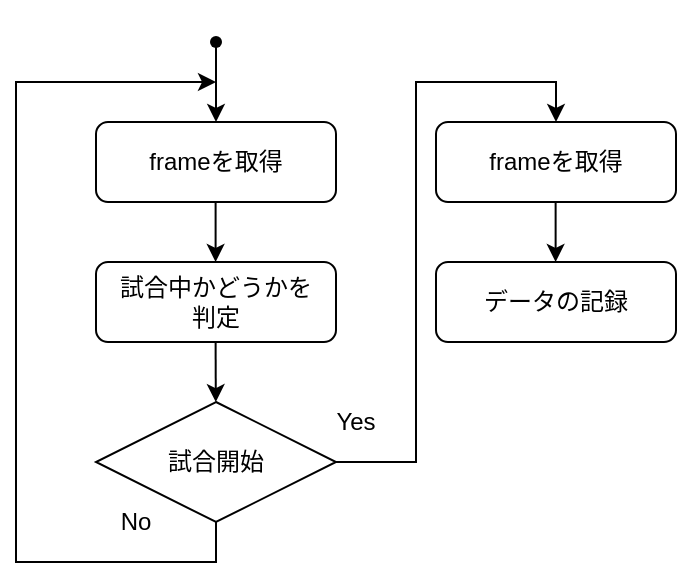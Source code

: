 <mxfile version="20.2.7" type="github">
  <diagram id="C5RBs43oDa-KdzZeNtuy" name="Page-1">
    <mxGraphModel dx="493" dy="275" grid="1" gridSize="10" guides="1" tooltips="1" connect="1" arrows="1" fold="1" page="1" pageScale="1" pageWidth="827" pageHeight="1169" math="0" shadow="0">
      <root>
        <mxCell id="WIyWlLk6GJQsqaUBKTNV-0" />
        <mxCell id="WIyWlLk6GJQsqaUBKTNV-1" parent="WIyWlLk6GJQsqaUBKTNV-0" />
        <mxCell id="WIyWlLk6GJQsqaUBKTNV-3" value="frameを取得" style="rounded=1;whiteSpace=wrap;html=1;fontSize=12;glass=0;strokeWidth=1;shadow=0;" parent="WIyWlLk6GJQsqaUBKTNV-1" vertex="1">
          <mxGeometry x="160" y="60" width="120" height="40" as="geometry" />
        </mxCell>
        <mxCell id="mQe9ZKZE4SzWUceseekS-0" value="" style="shape=waypoint;sketch=0;fillStyle=solid;size=6;pointerEvents=1;points=[];fillColor=none;resizable=0;rotatable=0;perimeter=centerPerimeter;snapToPoint=1;" vertex="1" parent="WIyWlLk6GJQsqaUBKTNV-1">
          <mxGeometry x="200" width="40" height="40" as="geometry" />
        </mxCell>
        <mxCell id="mQe9ZKZE4SzWUceseekS-2" value="" style="endArrow=classic;html=1;rounded=0;" edge="1" parent="WIyWlLk6GJQsqaUBKTNV-1">
          <mxGeometry width="50" height="50" relative="1" as="geometry">
            <mxPoint x="220" y="30" as="sourcePoint" />
            <mxPoint x="220" y="60" as="targetPoint" />
            <Array as="points">
              <mxPoint x="220" y="20" />
              <mxPoint x="220" y="30" />
            </Array>
          </mxGeometry>
        </mxCell>
        <mxCell id="mQe9ZKZE4SzWUceseekS-4" value="" style="endArrow=classic;html=1;rounded=0;" edge="1" parent="WIyWlLk6GJQsqaUBKTNV-1">
          <mxGeometry width="50" height="50" relative="1" as="geometry">
            <mxPoint x="219.8" y="100" as="sourcePoint" />
            <mxPoint x="219.8" y="130" as="targetPoint" />
            <Array as="points">
              <mxPoint x="219.8" y="100" />
            </Array>
          </mxGeometry>
        </mxCell>
        <mxCell id="mQe9ZKZE4SzWUceseekS-5" value="試合中かどうかを&lt;br&gt;判定" style="rounded=1;whiteSpace=wrap;html=1;fontSize=12;glass=0;strokeWidth=1;shadow=0;" vertex="1" parent="WIyWlLk6GJQsqaUBKTNV-1">
          <mxGeometry x="160" y="130" width="120" height="40" as="geometry" />
        </mxCell>
        <mxCell id="mQe9ZKZE4SzWUceseekS-6" value="" style="endArrow=classic;html=1;rounded=0;" edge="1" parent="WIyWlLk6GJQsqaUBKTNV-1" target="mQe9ZKZE4SzWUceseekS-7">
          <mxGeometry width="50" height="50" relative="1" as="geometry">
            <mxPoint x="219.8" y="170" as="sourcePoint" />
            <mxPoint x="219.8" y="200.0" as="targetPoint" />
            <Array as="points">
              <mxPoint x="219.8" y="170" />
            </Array>
          </mxGeometry>
        </mxCell>
        <mxCell id="mQe9ZKZE4SzWUceseekS-7" value="試合開始" style="rhombus;whiteSpace=wrap;html=1;" vertex="1" parent="WIyWlLk6GJQsqaUBKTNV-1">
          <mxGeometry x="160" y="200" width="120" height="60" as="geometry" />
        </mxCell>
        <mxCell id="mQe9ZKZE4SzWUceseekS-10" value="" style="endArrow=classic;html=1;rounded=0;" edge="1" parent="WIyWlLk6GJQsqaUBKTNV-1">
          <mxGeometry width="50" height="50" relative="1" as="geometry">
            <mxPoint x="220" y="260" as="sourcePoint" />
            <mxPoint x="220" y="40" as="targetPoint" />
            <Array as="points">
              <mxPoint x="220" y="280" />
              <mxPoint x="120" y="280" />
              <mxPoint x="120" y="40" />
            </Array>
          </mxGeometry>
        </mxCell>
        <mxCell id="mQe9ZKZE4SzWUceseekS-11" value="Yes" style="text;html=1;strokeColor=none;fillColor=none;align=center;verticalAlign=middle;whiteSpace=wrap;rounded=0;" vertex="1" parent="WIyWlLk6GJQsqaUBKTNV-1">
          <mxGeometry x="270" y="200" width="40" height="20" as="geometry" />
        </mxCell>
        <mxCell id="mQe9ZKZE4SzWUceseekS-12" value="No" style="text;html=1;strokeColor=none;fillColor=none;align=center;verticalAlign=middle;whiteSpace=wrap;rounded=0;" vertex="1" parent="WIyWlLk6GJQsqaUBKTNV-1">
          <mxGeometry x="160" y="250" width="40" height="20" as="geometry" />
        </mxCell>
        <mxCell id="mQe9ZKZE4SzWUceseekS-13" value="" style="endArrow=classic;html=1;rounded=0;exitX=1;exitY=0.5;exitDx=0;exitDy=0;entryX=0.5;entryY=0;entryDx=0;entryDy=0;" edge="1" parent="WIyWlLk6GJQsqaUBKTNV-1" source="mQe9ZKZE4SzWUceseekS-7" target="mQe9ZKZE4SzWUceseekS-14">
          <mxGeometry width="50" height="50" relative="1" as="geometry">
            <mxPoint x="280" y="235" as="sourcePoint" />
            <mxPoint x="380" y="60" as="targetPoint" />
            <Array as="points">
              <mxPoint x="320" y="230" />
              <mxPoint x="320" y="40" />
              <mxPoint x="390" y="40" />
            </Array>
          </mxGeometry>
        </mxCell>
        <mxCell id="mQe9ZKZE4SzWUceseekS-14" value="frameを取得" style="rounded=1;whiteSpace=wrap;html=1;fontSize=12;glass=0;strokeWidth=1;shadow=0;" vertex="1" parent="WIyWlLk6GJQsqaUBKTNV-1">
          <mxGeometry x="330" y="60" width="120" height="40" as="geometry" />
        </mxCell>
        <mxCell id="mQe9ZKZE4SzWUceseekS-15" value="" style="endArrow=classic;html=1;rounded=0;" edge="1" parent="WIyWlLk6GJQsqaUBKTNV-1">
          <mxGeometry width="50" height="50" relative="1" as="geometry">
            <mxPoint x="389.81" y="100" as="sourcePoint" />
            <mxPoint x="389.81" y="130" as="targetPoint" />
            <Array as="points">
              <mxPoint x="389.81" y="100" />
            </Array>
          </mxGeometry>
        </mxCell>
        <mxCell id="mQe9ZKZE4SzWUceseekS-16" value="データの記録" style="rounded=1;whiteSpace=wrap;html=1;fontSize=12;glass=0;strokeWidth=1;shadow=0;" vertex="1" parent="WIyWlLk6GJQsqaUBKTNV-1">
          <mxGeometry x="330" y="130" width="120" height="40" as="geometry" />
        </mxCell>
      </root>
    </mxGraphModel>
  </diagram>
</mxfile>
